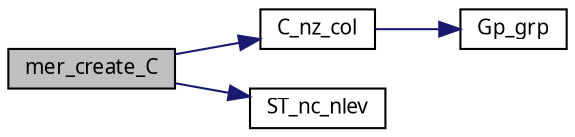 digraph G
{
  edge [fontname="FreeSans.ttf",fontsize=10,labelfontname="FreeSans.ttf",labelfontsize=10];
  node [fontname="FreeSans.ttf",fontsize=10,shape=record];
  rankdir=LR;
  Node1 [label="mer_create_C",height=0.2,width=0.4,color="black", fillcolor="grey75", style="filled" fontcolor="black"];
  Node1 -> Node2 [color="midnightblue",fontsize=10,style="solid",fontname="FreeSans.ttf"];
  Node2 [label="C_nz_col",height=0.2,width=0.4,color="black", fillcolor="white", style="filled",URL="$lmer_8c.html#ff37912fe641292c7dcdd0c65d8fc16f",tooltip="Determine the nonzero positions in the jth column of C."];
  Node2 -> Node3 [color="midnightblue",fontsize=10,style="solid",fontname="FreeSans.ttf"];
  Node3 [label="Gp_grp",height=0.2,width=0.4,color="black", fillcolor="white", style="filled",URL="$lmer_8c.html#3f49a530ee30ef0d40ef8bc6d60c5963",tooltip="Return the group in the (nf, Gp) combination to which ind belongs."];
  Node1 -> Node4 [color="midnightblue",fontsize=10,style="solid",fontname="FreeSans.ttf"];
  Node4 [label="ST_nc_nlev",height=0.2,width=0.4,color="black", fillcolor="white", style="filled",URL="$lmer_8c.html#3a7fab2a88117d83971db12f53eaa91e",tooltip="Populate the st, nc and nlev arrays."];
}
